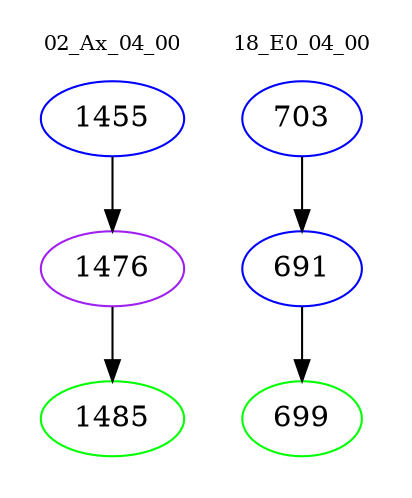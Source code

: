 digraph{
subgraph cluster_0 {
color = white
label = "02_Ax_04_00";
fontsize=10;
T0_1455 [label="1455", color="blue"]
T0_1455 -> T0_1476 [color="black"]
T0_1476 [label="1476", color="purple"]
T0_1476 -> T0_1485 [color="black"]
T0_1485 [label="1485", color="green"]
}
subgraph cluster_1 {
color = white
label = "18_E0_04_00";
fontsize=10;
T1_703 [label="703", color="blue"]
T1_703 -> T1_691 [color="black"]
T1_691 [label="691", color="blue"]
T1_691 -> T1_699 [color="black"]
T1_699 [label="699", color="green"]
}
}
